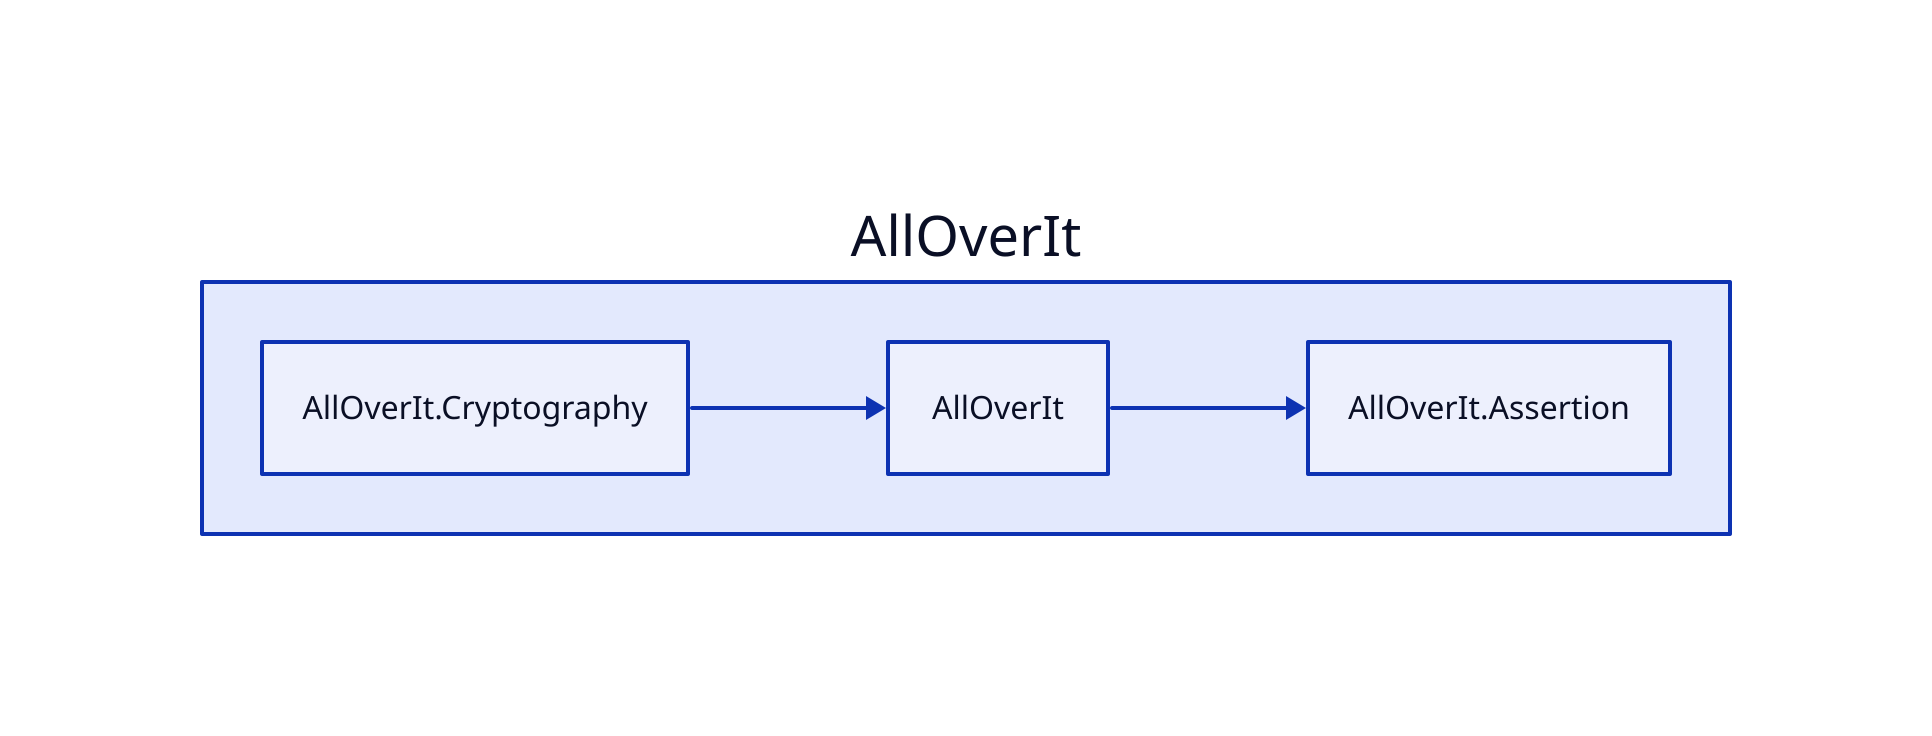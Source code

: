 direction: right

aoi: AllOverIt
aoi.alloverit-cryptography: AllOverIt.Cryptography
aoi.alloverit: AllOverIt
aoi.alloverit-assertion: AllOverIt.Assertion
aoi.alloverit-assertion <- aoi.alloverit
aoi.alloverit <- aoi.alloverit-cryptography
